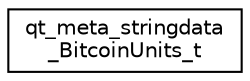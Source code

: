 digraph "Graphical Class Hierarchy"
{
 // LATEX_PDF_SIZE
  edge [fontname="Helvetica",fontsize="10",labelfontname="Helvetica",labelfontsize="10"];
  node [fontname="Helvetica",fontsize="10",shape=record];
  rankdir="LR";
  Node0 [label="qt_meta_stringdata\l_BitcoinUnits_t",height=0.2,width=0.4,color="black", fillcolor="white", style="filled",URL="$structqt__meta__stringdata___bitcoin_units__t.html",tooltip=" "];
}
